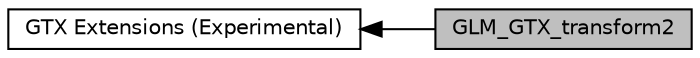 digraph "GLM_GTX_transform2"
{
  edge [fontname="Helvetica",fontsize="10",labelfontname="Helvetica",labelfontsize="10"];
  node [fontname="Helvetica",fontsize="10",shape=record];
  rankdir=LR;
  Node1 [label="GTX Extensions (Experimental)",height=0.2,width=0.4,color="black", fillcolor="white", style="filled",URL="$group__gtx.html",tooltip="Functions and types that the GLSL specification doesn&#39;t define, but useful to have for a C++ program..."];
  Node0 [label="GLM_GTX_transform2",height=0.2,width=0.4,color="black", fillcolor="grey75", style="filled", fontcolor="black"];
  Node1->Node0 [shape=plaintext, dir="back", style="solid"];
}
